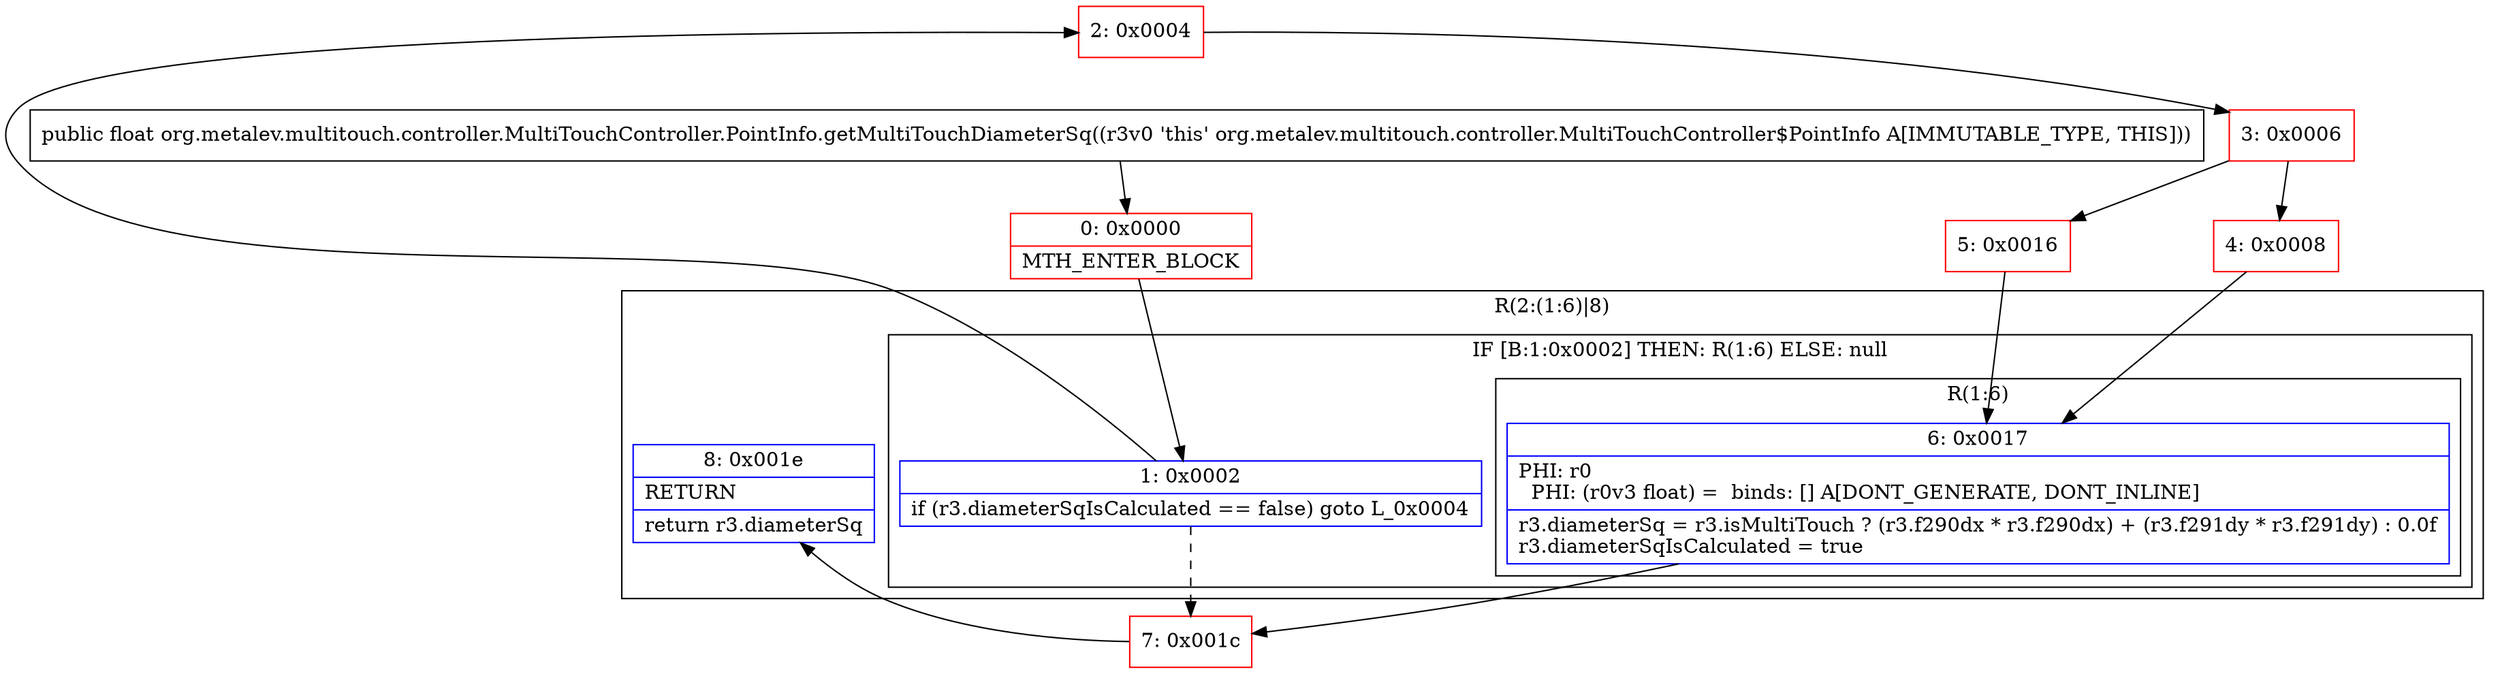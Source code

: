digraph "CFG fororg.metalev.multitouch.controller.MultiTouchController.PointInfo.getMultiTouchDiameterSq()F" {
subgraph cluster_Region_1840959635 {
label = "R(2:(1:6)|8)";
node [shape=record,color=blue];
subgraph cluster_IfRegion_1220472032 {
label = "IF [B:1:0x0002] THEN: R(1:6) ELSE: null";
node [shape=record,color=blue];
Node_1 [shape=record,label="{1\:\ 0x0002|if (r3.diameterSqIsCalculated == false) goto L_0x0004\l}"];
subgraph cluster_Region_1479348081 {
label = "R(1:6)";
node [shape=record,color=blue];
Node_6 [shape=record,label="{6\:\ 0x0017|PHI: r0 \l  PHI: (r0v3 float) =  binds: [] A[DONT_GENERATE, DONT_INLINE]\l|r3.diameterSq = r3.isMultiTouch ? (r3.f290dx * r3.f290dx) + (r3.f291dy * r3.f291dy) : 0.0f\lr3.diameterSqIsCalculated = true\l}"];
}
}
Node_8 [shape=record,label="{8\:\ 0x001e|RETURN\l|return r3.diameterSq\l}"];
}
Node_0 [shape=record,color=red,label="{0\:\ 0x0000|MTH_ENTER_BLOCK\l}"];
Node_2 [shape=record,color=red,label="{2\:\ 0x0004}"];
Node_3 [shape=record,color=red,label="{3\:\ 0x0006}"];
Node_4 [shape=record,color=red,label="{4\:\ 0x0008}"];
Node_5 [shape=record,color=red,label="{5\:\ 0x0016}"];
Node_7 [shape=record,color=red,label="{7\:\ 0x001c}"];
MethodNode[shape=record,label="{public float org.metalev.multitouch.controller.MultiTouchController.PointInfo.getMultiTouchDiameterSq((r3v0 'this' org.metalev.multitouch.controller.MultiTouchController$PointInfo A[IMMUTABLE_TYPE, THIS])) }"];
MethodNode -> Node_0;
Node_1 -> Node_2;
Node_1 -> Node_7[style=dashed];
Node_6 -> Node_7;
Node_0 -> Node_1;
Node_2 -> Node_3;
Node_3 -> Node_4;
Node_3 -> Node_5;
Node_4 -> Node_6;
Node_5 -> Node_6;
Node_7 -> Node_8;
}


